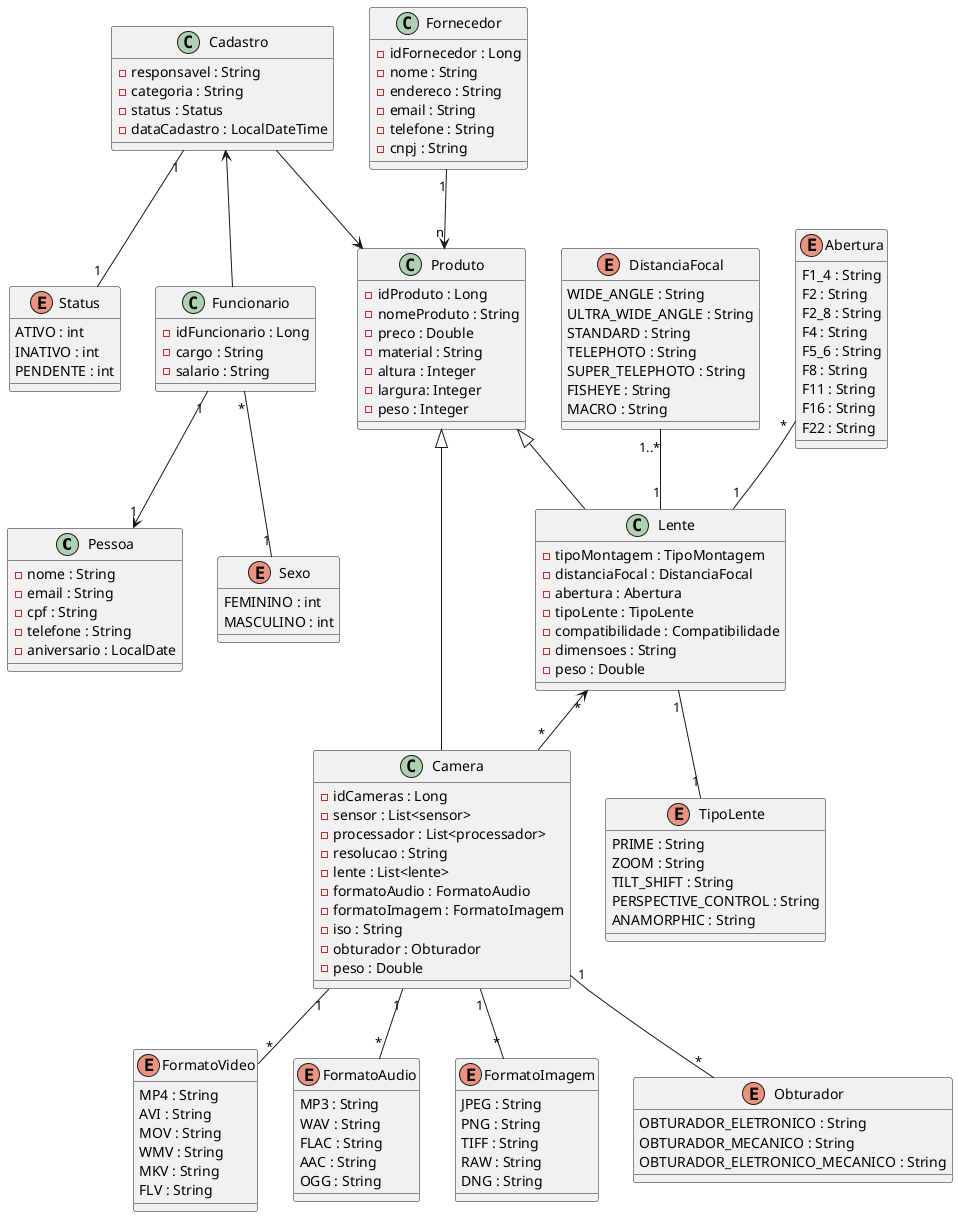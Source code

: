 @startuml ecommerce
class Pessoa{
  - nome : String
  - email : String
  - cpf : String
  - telefone : String
  - aniversario : LocalDate
}

class Cadastro{
  - responsavel : String
  - categoria : String
  - status : Status 
  - dataCadastro : LocalDateTime

}

Enum Status{
  ATIVO : int
  INATIVO : int
  PENDENTE : int
}

Cadastro "1" -- "1" Status
Cadastro <-- Funcionario
Cadastro --> Produto

class Funcionario{
  - idFuncionario : Long
  - cargo : String 
  - salario : String
}

Funcionario "1" --> "1" Pessoa

Enum Sexo{
  FEMININO : int
  MASCULINO : int
}

Funcionario "*"--"1" Sexo

class Fornecedor{
  - idFornecedor : Long
  - nome : String
  - endereco : String 
  - email : String
  - telefone : String
  - cnpj : String
}

class Produto{
  - idProduto : Long
  - nomeProduto : String
  - preco : Double
  - material : String
  - altura : Integer
  - largura: Integer
  - peso : Integer
}

class Camera{
  - idCameras : Long
  - sensor : List<sensor>
  - processador : List<processador>
  - resolucao : String
  - lente : List<lente>
  - formatoAudio : FormatoAudio
  - formatoImagem : FormatoImagem
  - iso : String
  - obturador : Obturador
  - peso : Double
}

Enum FormatoVideo{
MP4 : String
AVI : String
MOV : String
WMV : String
MKV : String
FLV : String
}

Enum FormatoAudio{
MP3 : String
WAV : String
FLAC : String
AAC : String
OGG : String
}

Enum FormatoImagem{
JPEG : String
PNG : String
TIFF : String
RAW : String
DNG : String
}

Enum Obturador{
OBTURADOR_ELETRONICO : String
OBTURADOR_MECANICO : String
OBTURADOR_ELETRONICO_MECANICO : String
}

Camera "1" -- "*" Obturador
Camera "1" -- "*" FormatoImagem
Camera "1" -- "*" FormatoAudio
Camera "1" -- "*" FormatoVideo

class Lente{
  - tipoMontagem : TipoMontagem
  - distanciaFocal : DistanciaFocal
  - abertura : Abertura
  - tipoLente : TipoLente
  - compatibilidade : Compatibilidade
  - dimensoes : String
  - peso : Double
}

Enum DistanciaFocal{
  WIDE_ANGLE : String
  ULTRA_WIDE_ANGLE : String
  STANDARD : String
  TELEPHOTO : String
  SUPER_TELEPHOTO : String
  FISHEYE : String
  MACRO : String
}

Enum Abertura{
  F1_4 : String
  F2 : String
  F2_8 : String
  F4 : String
  F5_6 : String
  F8 : String
  F11 : String
  F16 : String
  F22 : String
}

Enum TipoLente{
  PRIME : String
  ZOOM : String
  TILT_SHIFT : String
  PERSPECTIVE_CONTROL : String
  ANAMORPHIC : String
}

Lente "*" <-- "*" Camera
Abertura "*" --"1" Lente
Lente "1" -- "1" TipoLente
DistanciaFocal "1..*"-- "1" Lente

Fornecedor "1" --> "n" Produto
Produto <|-- Camera
Produto <|-- Lente
@enduml